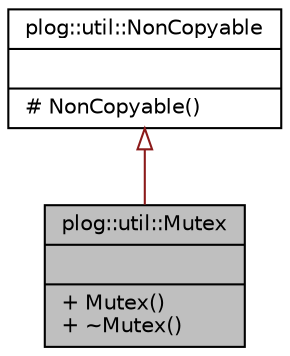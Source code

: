 digraph "plog::util::Mutex"
{
 // LATEX_PDF_SIZE
  bgcolor="transparent";
  edge [fontname="Helvetica",fontsize="10",labelfontname="Helvetica",labelfontsize="10"];
  node [fontname="Helvetica",fontsize="10",shape=record];
  Node1 [label="{plog::util::Mutex\n||+ Mutex()\l+ ~Mutex()\l}",height=0.2,width=0.4,color="black", fillcolor="grey75", style="filled", fontcolor="black",tooltip=" "];
  Node2 -> Node1 [dir="back",color="firebrick4",fontsize="10",style="solid",arrowtail="onormal",fontname="Helvetica"];
  Node2 [label="{plog::util::NonCopyable\n||# NonCopyable()\l}",height=0.2,width=0.4,color="black",URL="$classplog_1_1util_1_1_non_copyable.html",tooltip=" "];
}
